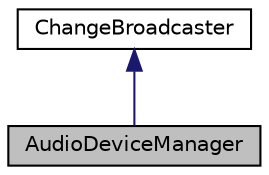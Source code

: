 digraph "AudioDeviceManager"
{
  bgcolor="transparent";
  edge [fontname="Helvetica",fontsize="10",labelfontname="Helvetica",labelfontsize="10"];
  node [fontname="Helvetica",fontsize="10",shape=record];
  Node0 [label="AudioDeviceManager",height=0.2,width=0.4,color="black", fillcolor="grey75", style="filled", fontcolor="black"];
  Node1 -> Node0 [dir="back",color="midnightblue",fontsize="10",style="solid",fontname="Helvetica"];
  Node1 [label="ChangeBroadcaster",height=0.2,width=0.4,color="black",URL="$classChangeBroadcaster.html",tooltip="Holds a list of ChangeListeners, and sends messages to them when instructed. "];
}
